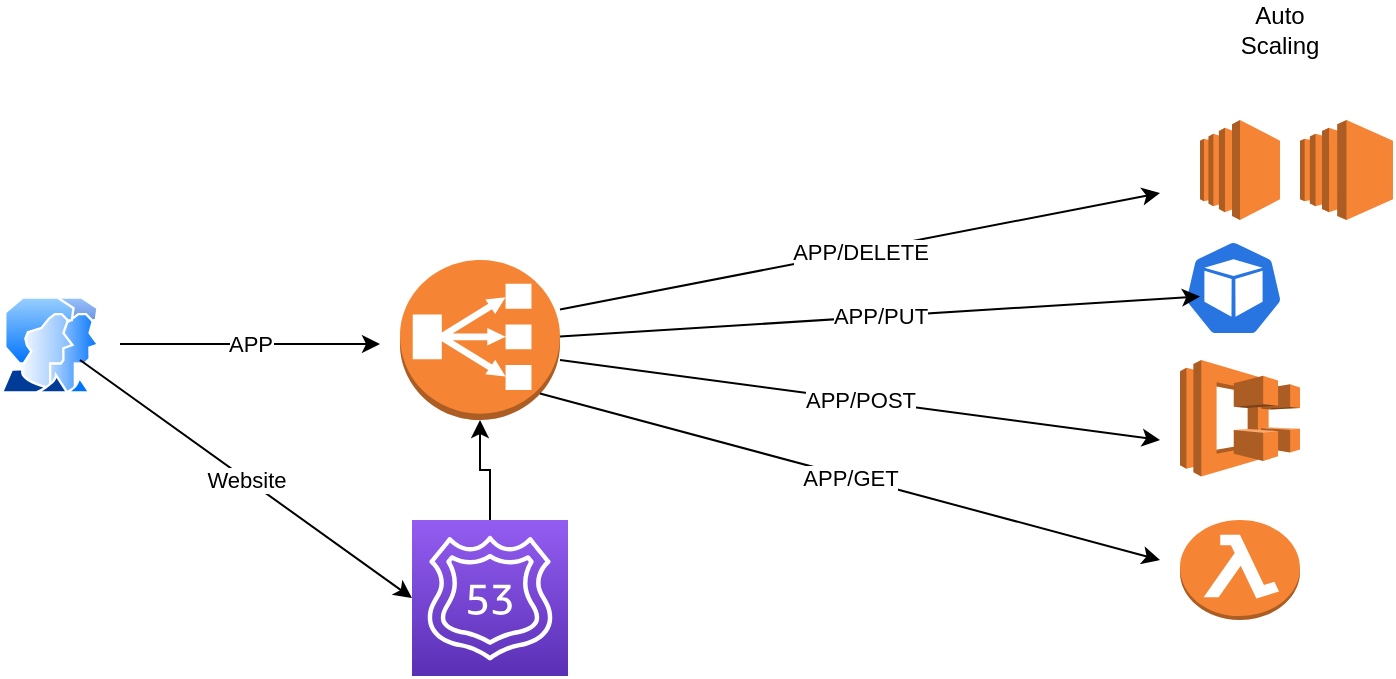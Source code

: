 <mxfile version="20.2.3" type="github">
  <diagram id="V6LxSPuGkYbUzcCR-6h-" name="Page-1">
    <mxGraphModel dx="946" dy="645" grid="1" gridSize="10" guides="1" tooltips="1" connect="1" arrows="1" fold="1" page="1" pageScale="1" pageWidth="850" pageHeight="1100" math="0" shadow="0">
      <root>
        <mxCell id="0" />
        <mxCell id="1" parent="0" />
        <mxCell id="ryJT62KqQmYXrAtAmDXM-1" value="" style="aspect=fixed;perimeter=ellipsePerimeter;html=1;align=center;shadow=0;dashed=0;spacingTop=3;image;image=img/lib/active_directory/user_accounts.svg;" vertex="1" parent="1">
          <mxGeometry x="50" y="348.25" width="50" height="48.5" as="geometry" />
        </mxCell>
        <mxCell id="ryJT62KqQmYXrAtAmDXM-2" value="" style="outlineConnect=0;dashed=0;verticalLabelPosition=bottom;verticalAlign=top;align=center;html=1;shape=mxgraph.aws3.classic_load_balancer;fillColor=#F58534;gradientColor=none;" vertex="1" parent="1">
          <mxGeometry x="250" y="330" width="80" height="80" as="geometry" />
        </mxCell>
        <mxCell id="ryJT62KqQmYXrAtAmDXM-3" value="" style="outlineConnect=0;dashed=0;verticalLabelPosition=bottom;verticalAlign=top;align=center;html=1;shape=mxgraph.aws3.ec2;fillColor=#F58534;gradientColor=none;" vertex="1" parent="1">
          <mxGeometry x="650" y="260" width="40" height="50" as="geometry" />
        </mxCell>
        <mxCell id="ryJT62KqQmYXrAtAmDXM-4" value="" style="outlineConnect=0;dashed=0;verticalLabelPosition=bottom;verticalAlign=top;align=center;html=1;shape=mxgraph.aws3.ecs;fillColor=#F58534;gradientColor=none;" vertex="1" parent="1">
          <mxGeometry x="640" y="380" width="60" height="58.25" as="geometry" />
        </mxCell>
        <mxCell id="ryJT62KqQmYXrAtAmDXM-5" value="" style="outlineConnect=0;dashed=0;verticalLabelPosition=bottom;verticalAlign=top;align=center;html=1;shape=mxgraph.aws3.lambda_function;fillColor=#F58534;gradientColor=none;" vertex="1" parent="1">
          <mxGeometry x="640" y="460" width="60" height="50" as="geometry" />
        </mxCell>
        <mxCell id="ryJT62KqQmYXrAtAmDXM-6" value="" style="sketch=0;html=1;dashed=0;whitespace=wrap;fillColor=#2875E2;strokeColor=#ffffff;points=[[0.005,0.63,0],[0.1,0.2,0],[0.9,0.2,0],[0.5,0,0],[0.995,0.63,0],[0.72,0.99,0],[0.5,1,0],[0.28,0.99,0]];shape=mxgraph.kubernetes.icon;prIcon=pod" vertex="1" parent="1">
          <mxGeometry x="641.75" y="320" width="50" height="48" as="geometry" />
        </mxCell>
        <mxCell id="ryJT62KqQmYXrAtAmDXM-9" value="" style="endArrow=classic;html=1;rounded=0;" edge="1" parent="1">
          <mxGeometry relative="1" as="geometry">
            <mxPoint x="330" y="368.25" as="sourcePoint" />
            <mxPoint x="650" y="348.25" as="targetPoint" />
          </mxGeometry>
        </mxCell>
        <mxCell id="ryJT62KqQmYXrAtAmDXM-10" value="APP/PUT" style="edgeLabel;resizable=0;html=1;align=center;verticalAlign=middle;" connectable="0" vertex="1" parent="ryJT62KqQmYXrAtAmDXM-9">
          <mxGeometry relative="1" as="geometry" />
        </mxCell>
        <mxCell id="ryJT62KqQmYXrAtAmDXM-11" value="" style="endArrow=classic;html=1;rounded=0;" edge="1" parent="1">
          <mxGeometry relative="1" as="geometry">
            <mxPoint x="320" y="396.75" as="sourcePoint" />
            <mxPoint x="630" y="480" as="targetPoint" />
          </mxGeometry>
        </mxCell>
        <mxCell id="ryJT62KqQmYXrAtAmDXM-12" value="APP/GET" style="edgeLabel;resizable=0;html=1;align=center;verticalAlign=middle;" connectable="0" vertex="1" parent="ryJT62KqQmYXrAtAmDXM-11">
          <mxGeometry relative="1" as="geometry" />
        </mxCell>
        <mxCell id="ryJT62KqQmYXrAtAmDXM-13" value="" style="endArrow=classic;html=1;rounded=0;" edge="1" parent="1">
          <mxGeometry relative="1" as="geometry">
            <mxPoint x="330" y="380" as="sourcePoint" />
            <mxPoint x="630" y="420" as="targetPoint" />
          </mxGeometry>
        </mxCell>
        <mxCell id="ryJT62KqQmYXrAtAmDXM-14" value="APP/POST" style="edgeLabel;resizable=0;html=1;align=center;verticalAlign=middle;" connectable="0" vertex="1" parent="ryJT62KqQmYXrAtAmDXM-13">
          <mxGeometry relative="1" as="geometry" />
        </mxCell>
        <mxCell id="ryJT62KqQmYXrAtAmDXM-15" value="" style="endArrow=classic;html=1;rounded=0;" edge="1" parent="1">
          <mxGeometry relative="1" as="geometry">
            <mxPoint x="330" y="354.75" as="sourcePoint" />
            <mxPoint x="630" y="296.5" as="targetPoint" />
          </mxGeometry>
        </mxCell>
        <mxCell id="ryJT62KqQmYXrAtAmDXM-16" value="APP/DELETE" style="edgeLabel;resizable=0;html=1;align=center;verticalAlign=middle;" connectable="0" vertex="1" parent="ryJT62KqQmYXrAtAmDXM-15">
          <mxGeometry relative="1" as="geometry" />
        </mxCell>
        <mxCell id="ryJT62KqQmYXrAtAmDXM-17" value="" style="outlineConnect=0;dashed=0;verticalLabelPosition=bottom;verticalAlign=top;align=center;html=1;shape=mxgraph.aws3.ec2;fillColor=#F58534;gradientColor=none;" vertex="1" parent="1">
          <mxGeometry x="700" y="260" width="46.5" height="50" as="geometry" />
        </mxCell>
        <mxCell id="ryJT62KqQmYXrAtAmDXM-18" value="" style="endArrow=classic;html=1;rounded=0;" edge="1" parent="1">
          <mxGeometry relative="1" as="geometry">
            <mxPoint x="110" y="372" as="sourcePoint" />
            <mxPoint x="240" y="372" as="targetPoint" />
          </mxGeometry>
        </mxCell>
        <mxCell id="ryJT62KqQmYXrAtAmDXM-19" value="APP" style="edgeLabel;resizable=0;html=1;align=center;verticalAlign=middle;" connectable="0" vertex="1" parent="ryJT62KqQmYXrAtAmDXM-18">
          <mxGeometry relative="1" as="geometry" />
        </mxCell>
        <mxCell id="ryJT62KqQmYXrAtAmDXM-20" value="Auto Scaling" style="text;html=1;strokeColor=none;fillColor=none;align=center;verticalAlign=middle;whiteSpace=wrap;rounded=0;" vertex="1" parent="1">
          <mxGeometry x="660" y="200" width="60" height="30" as="geometry" />
        </mxCell>
        <mxCell id="ryJT62KqQmYXrAtAmDXM-24" style="edgeStyle=orthogonalEdgeStyle;rounded=0;orthogonalLoop=1;jettySize=auto;html=1;entryX=0.5;entryY=1;entryDx=0;entryDy=0;entryPerimeter=0;" edge="1" parent="1" source="ryJT62KqQmYXrAtAmDXM-21" target="ryJT62KqQmYXrAtAmDXM-2">
          <mxGeometry relative="1" as="geometry" />
        </mxCell>
        <mxCell id="ryJT62KqQmYXrAtAmDXM-21" value="" style="sketch=0;points=[[0,0,0],[0.25,0,0],[0.5,0,0],[0.75,0,0],[1,0,0],[0,1,0],[0.25,1,0],[0.5,1,0],[0.75,1,0],[1,1,0],[0,0.25,0],[0,0.5,0],[0,0.75,0],[1,0.25,0],[1,0.5,0],[1,0.75,0]];outlineConnect=0;fontColor=#232F3E;gradientColor=#945DF2;gradientDirection=north;fillColor=#5A30B5;strokeColor=#ffffff;dashed=0;verticalLabelPosition=bottom;verticalAlign=top;align=center;html=1;fontSize=12;fontStyle=0;aspect=fixed;shape=mxgraph.aws4.resourceIcon;resIcon=mxgraph.aws4.route_53;" vertex="1" parent="1">
          <mxGeometry x="256" y="460" width="78" height="78" as="geometry" />
        </mxCell>
        <mxCell id="ryJT62KqQmYXrAtAmDXM-22" value="" style="endArrow=classic;html=1;rounded=0;entryX=0;entryY=0.5;entryDx=0;entryDy=0;entryPerimeter=0;" edge="1" parent="1" target="ryJT62KqQmYXrAtAmDXM-21">
          <mxGeometry relative="1" as="geometry">
            <mxPoint x="90" y="380" as="sourcePoint" />
            <mxPoint x="190" y="380" as="targetPoint" />
          </mxGeometry>
        </mxCell>
        <mxCell id="ryJT62KqQmYXrAtAmDXM-23" value="Website" style="edgeLabel;resizable=0;html=1;align=center;verticalAlign=middle;" connectable="0" vertex="1" parent="ryJT62KqQmYXrAtAmDXM-22">
          <mxGeometry relative="1" as="geometry" />
        </mxCell>
      </root>
    </mxGraphModel>
  </diagram>
</mxfile>
